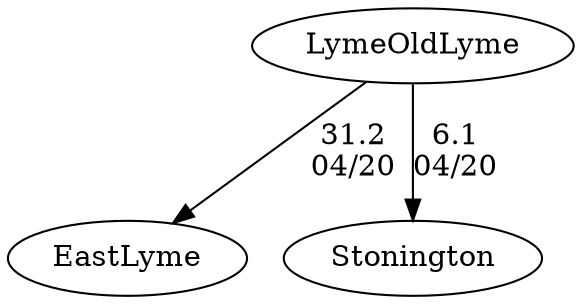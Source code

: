 digraph boys2foursLymeOldLyme {EastLyme [URL="boys2foursLymeOldLymeEastLyme.html"];Stonington [URL="boys2foursLymeOldLymeStonington.html"];LymeOldLyme [URL="boys2foursLymeOldLymeLymeOldLyme.html"];LymeOldLyme -> Stonington[label="6.1
04/20", weight="94", tooltip="Lyme/Old Lyme, Stonington, East Lyme			
Distance: 1500m - Novice were 1000m Conditions: Rain intermittently. Very flat, very low wind. Slight tail current. Comments: Girls novice 4 ended up being a a little under 1000m with drifting at the start
None", URL="https://www.row2k.com/results/resultspage.cfm?UID=622A605D840C2B57865CD47A05BAB2CD&cat=5", random="random"]; 
LymeOldLyme -> EastLyme[label="31.2
04/20", weight="69", tooltip="Lyme/Old Lyme, Stonington, East Lyme			
Distance: 1500m - Novice were 1000m Conditions: Rain intermittently. Very flat, very low wind. Slight tail current. Comments: Girls novice 4 ended up being a a little under 1000m with drifting at the start
None", URL="https://www.row2k.com/results/resultspage.cfm?UID=622A605D840C2B57865CD47A05BAB2CD&cat=5", random="random"]}